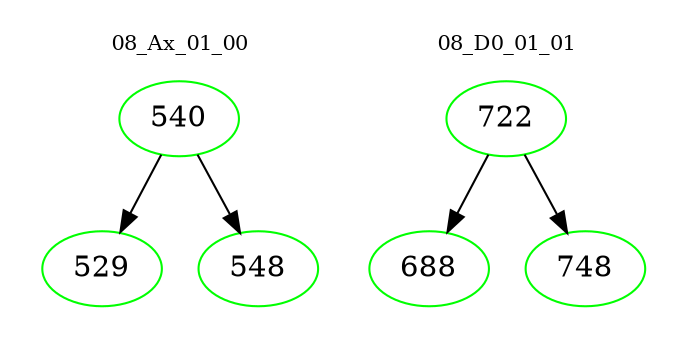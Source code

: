 digraph{
subgraph cluster_0 {
color = white
label = "08_Ax_01_00";
fontsize=10;
T0_540 [label="540", color="green"]
T0_540 -> T0_529 [color="black"]
T0_529 [label="529", color="green"]
T0_540 -> T0_548 [color="black"]
T0_548 [label="548", color="green"]
}
subgraph cluster_1 {
color = white
label = "08_D0_01_01";
fontsize=10;
T1_722 [label="722", color="green"]
T1_722 -> T1_688 [color="black"]
T1_688 [label="688", color="green"]
T1_722 -> T1_748 [color="black"]
T1_748 [label="748", color="green"]
}
}
